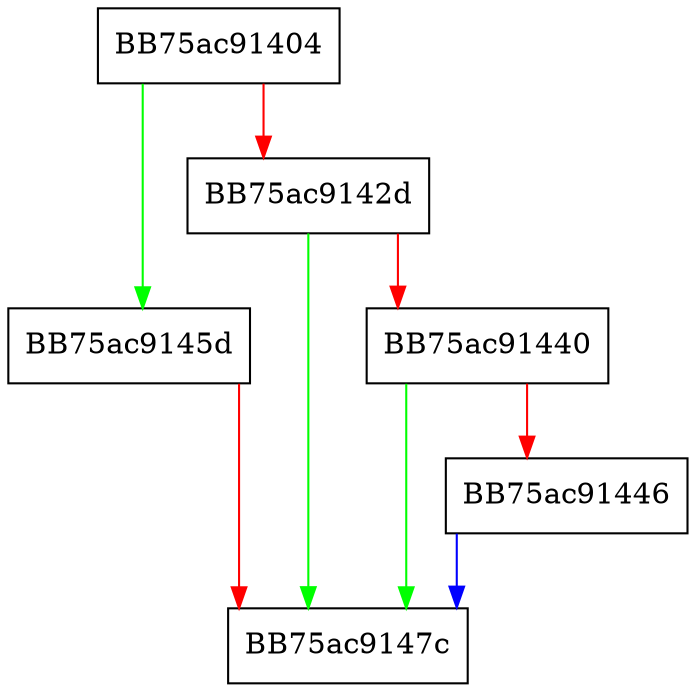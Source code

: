 digraph RegisterRTPCallback {
  node [shape="box"];
  graph [splines=ortho];
  BB75ac91404 -> BB75ac9145d [color="green"];
  BB75ac91404 -> BB75ac9142d [color="red"];
  BB75ac9142d -> BB75ac9147c [color="green"];
  BB75ac9142d -> BB75ac91440 [color="red"];
  BB75ac91440 -> BB75ac9147c [color="green"];
  BB75ac91440 -> BB75ac91446 [color="red"];
  BB75ac91446 -> BB75ac9147c [color="blue"];
  BB75ac9145d -> BB75ac9147c [color="red"];
}